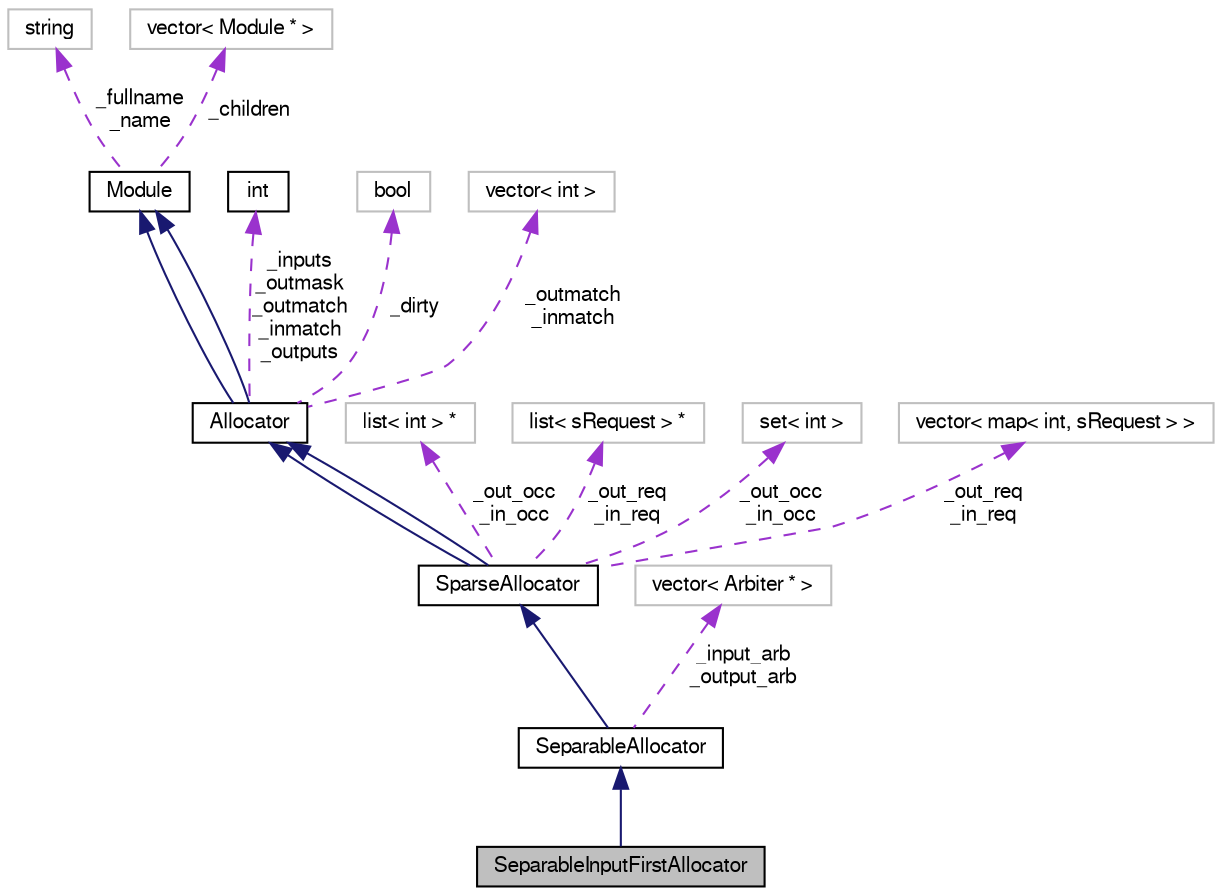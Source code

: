 digraph G
{
  bgcolor="transparent";
  edge [fontname="FreeSans",fontsize="10",labelfontname="FreeSans",labelfontsize="10"];
  node [fontname="FreeSans",fontsize="10",shape=record];
  Node1 [label="SeparableInputFirstAllocator",height=0.2,width=0.4,color="black", fillcolor="grey75", style="filled" fontcolor="black"];
  Node2 -> Node1 [dir=back,color="midnightblue",fontsize="10",style="solid",fontname="FreeSans"];
  Node2 [label="SeparableAllocator",height=0.2,width=0.4,color="black",URL="$classSeparableAllocator.html"];
  Node3 -> Node2 [dir=back,color="midnightblue",fontsize="10",style="solid",fontname="FreeSans"];
  Node3 [label="SparseAllocator",height=0.2,width=0.4,color="black",URL="$classSparseAllocator.html"];
  Node4 -> Node3 [dir=back,color="midnightblue",fontsize="10",style="solid",fontname="FreeSans"];
  Node4 [label="Allocator",height=0.2,width=0.4,color="black",URL="$classAllocator.html"];
  Node5 -> Node4 [dir=back,color="midnightblue",fontsize="10",style="solid",fontname="FreeSans"];
  Node5 [label="Module",height=0.2,width=0.4,color="black",URL="$classModule.html"];
  Node6 -> Node5 [dir=back,color="darkorchid3",fontsize="10",style="dashed",label="_fullname\n_name",fontname="FreeSans"];
  Node6 [label="string",height=0.2,width=0.4,color="grey75"];
  Node7 -> Node5 [dir=back,color="darkorchid3",fontsize="10",style="dashed",label="_children",fontname="FreeSans"];
  Node7 [label="vector\< Module * \>",height=0.2,width=0.4,color="grey75"];
  Node5 -> Node4 [dir=back,color="midnightblue",fontsize="10",style="solid",fontname="FreeSans"];
  Node8 -> Node4 [dir=back,color="darkorchid3",fontsize="10",style="dashed",label="_inputs\n_outmask\n_outmatch\n_inmatch\n_outputs",fontname="FreeSans"];
  Node8 [label="int",height=0.2,width=0.4,color="black",URL="$classint.html"];
  Node9 -> Node4 [dir=back,color="darkorchid3",fontsize="10",style="dashed",label="_dirty",fontname="FreeSans"];
  Node9 [label="bool",height=0.2,width=0.4,color="grey75"];
  Node10 -> Node4 [dir=back,color="darkorchid3",fontsize="10",style="dashed",label="_outmatch\n_inmatch",fontname="FreeSans"];
  Node10 [label="vector\< int \>",height=0.2,width=0.4,color="grey75"];
  Node4 -> Node3 [dir=back,color="midnightblue",fontsize="10",style="solid",fontname="FreeSans"];
  Node11 -> Node3 [dir=back,color="darkorchid3",fontsize="10",style="dashed",label="_out_occ\n_in_occ",fontname="FreeSans"];
  Node11 [label="list\< int \> *",height=0.2,width=0.4,color="grey75"];
  Node12 -> Node3 [dir=back,color="darkorchid3",fontsize="10",style="dashed",label="_out_req\n_in_req",fontname="FreeSans"];
  Node12 [label="list\< sRequest \> *",height=0.2,width=0.4,color="grey75"];
  Node13 -> Node3 [dir=back,color="darkorchid3",fontsize="10",style="dashed",label="_out_occ\n_in_occ",fontname="FreeSans"];
  Node13 [label="set\< int \>",height=0.2,width=0.4,color="grey75"];
  Node14 -> Node3 [dir=back,color="darkorchid3",fontsize="10",style="dashed",label="_out_req\n_in_req",fontname="FreeSans"];
  Node14 [label="vector\< map\< int, sRequest \> \>",height=0.2,width=0.4,color="grey75"];
  Node15 -> Node2 [dir=back,color="darkorchid3",fontsize="10",style="dashed",label="_input_arb\n_output_arb",fontname="FreeSans"];
  Node15 [label="vector\< Arbiter * \>",height=0.2,width=0.4,color="grey75"];
}
